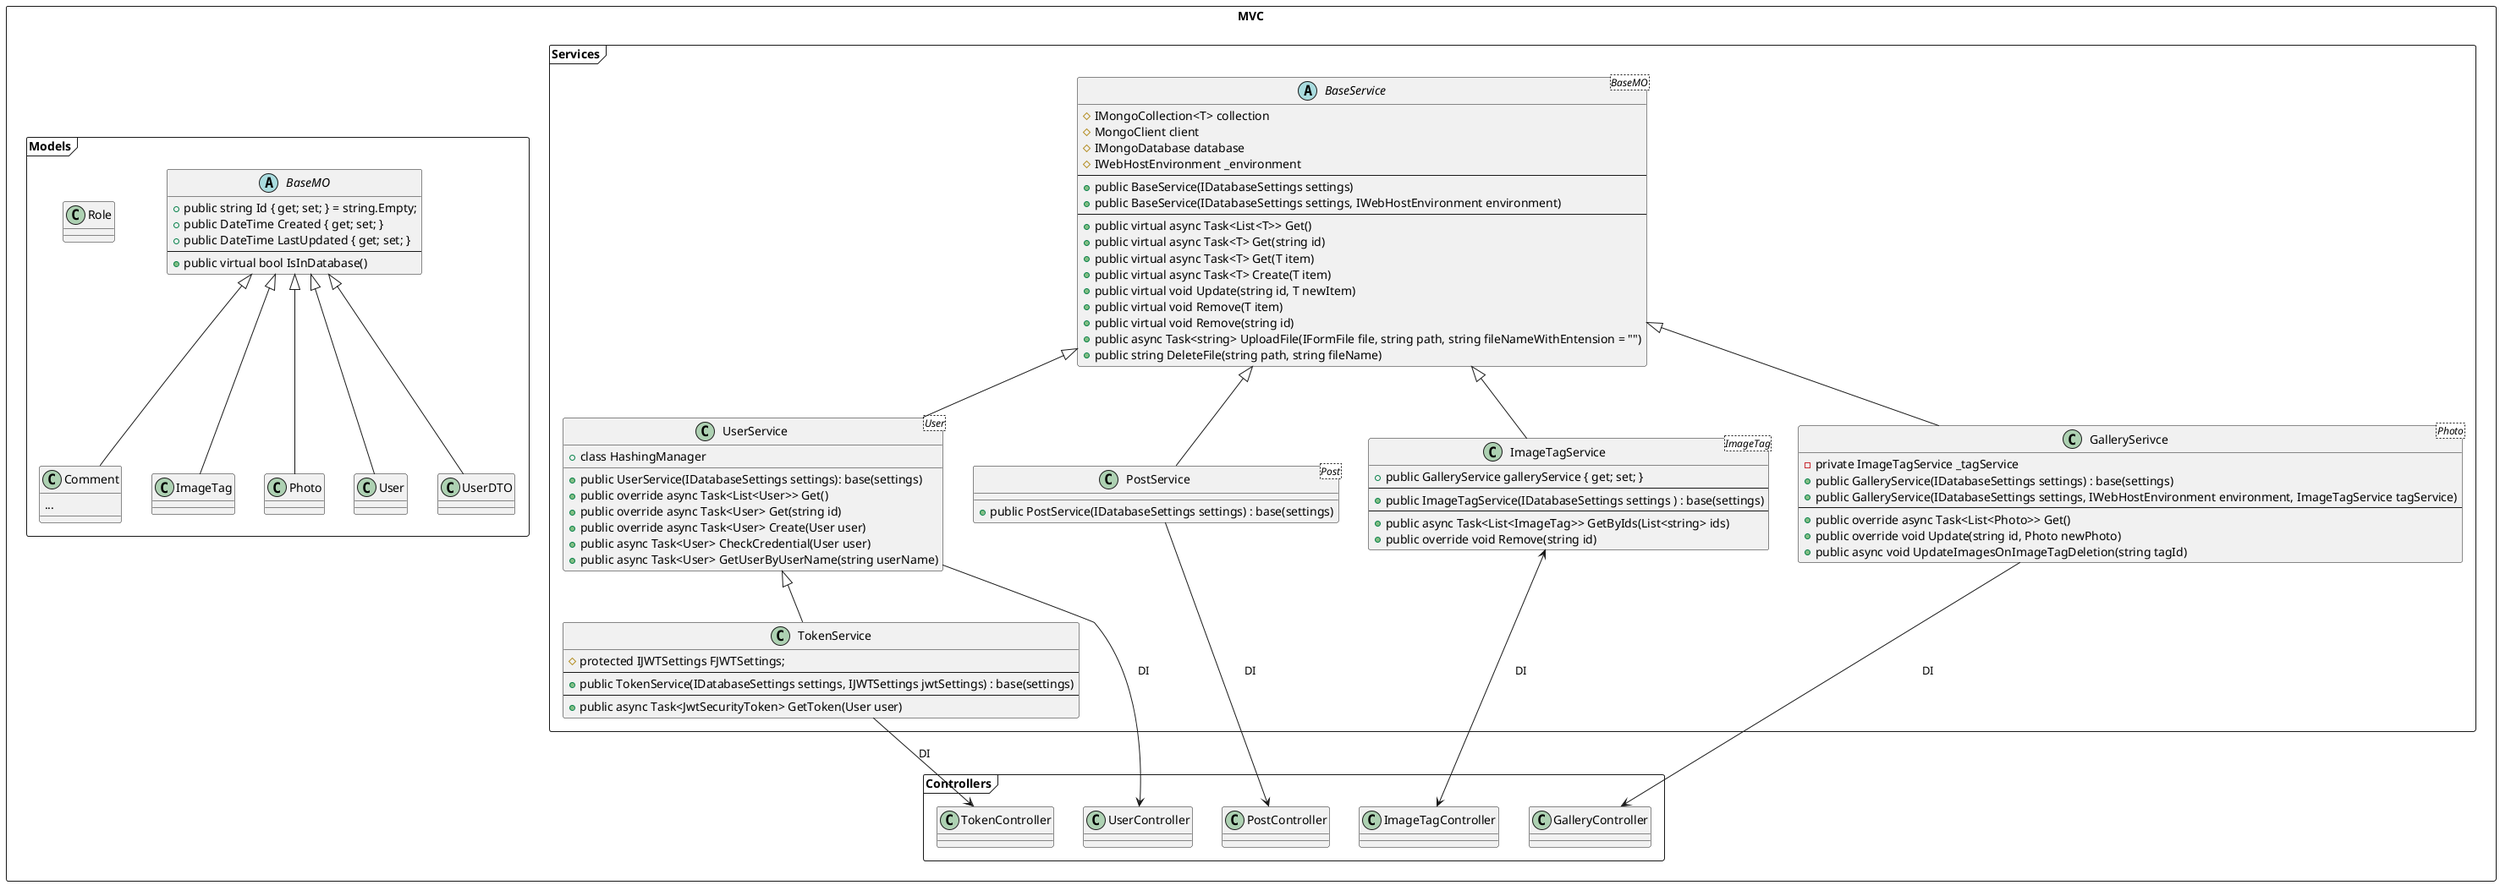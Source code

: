 @startuml Backend Design Pattern
top to bottom direction
package MVC <<Rectangle>>{
    package Controllers <<Frame>>{
        class GalleryController {

        }
        class ImageTagController {

        }
        class PostController {

        }
        class TokenController {

        }
        class UserController {

        }
    }

    package Services <<Frame>> {

        abstract BaseService<BaseMO>{
            #IMongoCollection<T> collection
            #MongoClient client
            #IMongoDatabase database
            #IWebHostEnvironment _environment
            --
            +public BaseService(IDatabaseSettings settings)
            +public BaseService(IDatabaseSettings settings, IWebHostEnvironment environment)
            --
            +public virtual async Task<List<T>> Get()
            +public virtual async Task<T> Get(string id)
            +public virtual async Task<T> Get(T item)
            +public virtual async Task<T> Create(T item)
            +public virtual void Update(string id, T newItem)
            +public virtual void Remove(T item)
            +public virtual void Remove(string id) 
            +public async Task<string> UploadFile(IFormFile file, string path, string fileNameWithEntension = "")
            +public string DeleteFile(string path, string fileName)
        }

        class GallerySerivce<Photo> {
            -private ImageTagService _tagService
            +public GalleryService(IDatabaseSettings settings) : base(settings)
            +public GalleryService(IDatabaseSettings settings, IWebHostEnvironment environment, ImageTagService tagService)
            --
            +public override async Task<List<Photo>> Get()
            +public override void Update(string id, Photo newPhoto)
            +public async void UpdateImagesOnImageTagDeletion(string tagId)
        }

        class ImageTagService<ImageTag>{
            +public GalleryService galleryService { get; set; }
            --
            +public ImageTagService(IDatabaseSettings settings ) : base(settings)
            --
            +public async Task<List<ImageTag>> GetByIds(List<string> ids)
            +public override void Remove(string id)
        }

        class PostService<Post>{
            +public PostService(IDatabaseSettings settings) : base(settings)
        }

        class TokenService{
            #protected IJWTSettings FJWTSettings;
            --
            +public TokenService(IDatabaseSettings settings, IJWTSettings jwtSettings) : base(settings)
            --
            +public async Task<JwtSecurityToken> GetToken(User user)
        }

        class UserService<User>{
            +class HashingManager
            +public UserService(IDatabaseSettings settings): base(settings)
            +public override async Task<List<User>> Get()
            +public override async Task<User> Get(string id)   
            +public override async Task<User> Create(User user)
            +public async Task<User> CheckCredential(User user)
            +public async Task<User> GetUserByUserName(string userName)
            
        }

        BaseService <|-down- GallerySerivce
        BaseService <|-down- ImageTagService
        BaseService <|-down- PostService
        UserService <|-down- TokenService
        BaseService <|-down- UserService 

        GalleryController <-up- GallerySerivce : DI
        ImageTagController <-up-> ImageTagService : DI
        PostController <-up- PostService : DI
        TokenController <-up- TokenService : DI
        UserController <-up- UserService : DI  
    }

    package Models <<Frame>>{
        abstract BaseMO {
            +public string Id { get; set; } = string.Empty;
            +public DateTime Created { get; set; }
            +public DateTime LastUpdated { get; set; }
            --
            +public virtual bool IsInDatabase()
        }
        class Comment {
            ...
        }
        class ImageTag {

        }
        class Photo {

        }
        class Role {

        }
        class User {

        }
        class UserDTO {

        }
        BaseMO <|-down- Comment
        BaseMO <|-down- ImageTag
        BaseMO <|-down- Photo
        BaseMO <|-down- User
        BaseMO <|-down- UserDTO
    }
}

@enduml
